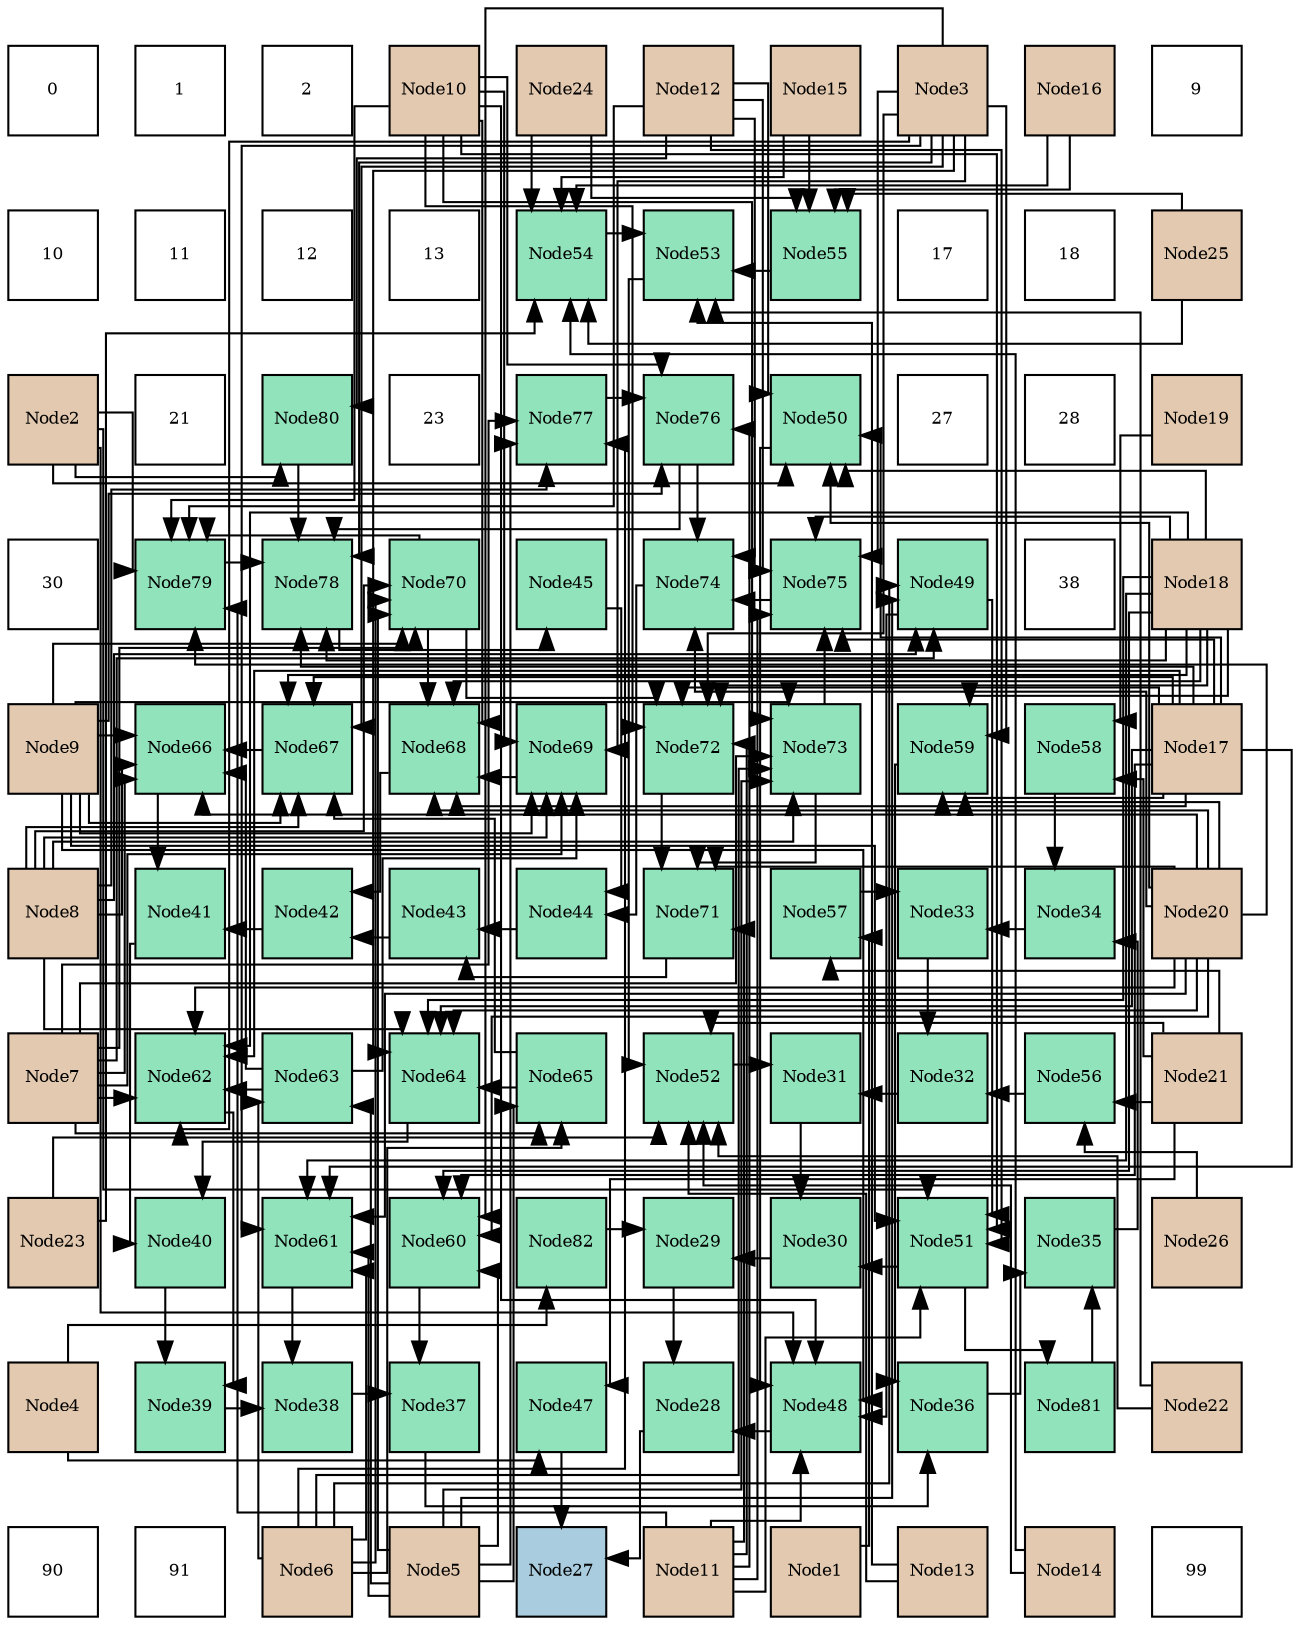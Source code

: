 digraph layout{
 rankdir=TB;
 splines=ortho;
 node [style=filled shape=square fixedsize=true width=0.6];
0[label="0", fontsize=8, fillcolor="#ffffff"];
1[label="1", fontsize=8, fillcolor="#ffffff"];
2[label="2", fontsize=8, fillcolor="#ffffff"];
3[label="Node10", fontsize=8, fillcolor="#e3c9af"];
4[label="Node24", fontsize=8, fillcolor="#e3c9af"];
5[label="Node12", fontsize=8, fillcolor="#e3c9af"];
6[label="Node15", fontsize=8, fillcolor="#e3c9af"];
7[label="Node3", fontsize=8, fillcolor="#e3c9af"];
8[label="Node16", fontsize=8, fillcolor="#e3c9af"];
9[label="9", fontsize=8, fillcolor="#ffffff"];
10[label="10", fontsize=8, fillcolor="#ffffff"];
11[label="11", fontsize=8, fillcolor="#ffffff"];
12[label="12", fontsize=8, fillcolor="#ffffff"];
13[label="13", fontsize=8, fillcolor="#ffffff"];
14[label="Node54", fontsize=8, fillcolor="#91e3bb"];
15[label="Node53", fontsize=8, fillcolor="#91e3bb"];
16[label="Node55", fontsize=8, fillcolor="#91e3bb"];
17[label="17", fontsize=8, fillcolor="#ffffff"];
18[label="18", fontsize=8, fillcolor="#ffffff"];
19[label="Node25", fontsize=8, fillcolor="#e3c9af"];
20[label="Node2", fontsize=8, fillcolor="#e3c9af"];
21[label="21", fontsize=8, fillcolor="#ffffff"];
22[label="Node80", fontsize=8, fillcolor="#91e3bb"];
23[label="23", fontsize=8, fillcolor="#ffffff"];
24[label="Node77", fontsize=8, fillcolor="#91e3bb"];
25[label="Node76", fontsize=8, fillcolor="#91e3bb"];
26[label="Node50", fontsize=8, fillcolor="#91e3bb"];
27[label="27", fontsize=8, fillcolor="#ffffff"];
28[label="28", fontsize=8, fillcolor="#ffffff"];
29[label="Node19", fontsize=8, fillcolor="#e3c9af"];
30[label="30", fontsize=8, fillcolor="#ffffff"];
31[label="Node79", fontsize=8, fillcolor="#91e3bb"];
32[label="Node78", fontsize=8, fillcolor="#91e3bb"];
33[label="Node70", fontsize=8, fillcolor="#91e3bb"];
34[label="Node45", fontsize=8, fillcolor="#91e3bb"];
35[label="Node74", fontsize=8, fillcolor="#91e3bb"];
36[label="Node75", fontsize=8, fillcolor="#91e3bb"];
37[label="Node49", fontsize=8, fillcolor="#91e3bb"];
38[label="38", fontsize=8, fillcolor="#ffffff"];
39[label="Node18", fontsize=8, fillcolor="#e3c9af"];
40[label="Node9", fontsize=8, fillcolor="#e3c9af"];
41[label="Node66", fontsize=8, fillcolor="#91e3bb"];
42[label="Node67", fontsize=8, fillcolor="#91e3bb"];
43[label="Node68", fontsize=8, fillcolor="#91e3bb"];
44[label="Node69", fontsize=8, fillcolor="#91e3bb"];
45[label="Node72", fontsize=8, fillcolor="#91e3bb"];
46[label="Node73", fontsize=8, fillcolor="#91e3bb"];
47[label="Node59", fontsize=8, fillcolor="#91e3bb"];
48[label="Node58", fontsize=8, fillcolor="#91e3bb"];
49[label="Node17", fontsize=8, fillcolor="#e3c9af"];
50[label="Node8", fontsize=8, fillcolor="#e3c9af"];
51[label="Node41", fontsize=8, fillcolor="#91e3bb"];
52[label="Node42", fontsize=8, fillcolor="#91e3bb"];
53[label="Node43", fontsize=8, fillcolor="#91e3bb"];
54[label="Node44", fontsize=8, fillcolor="#91e3bb"];
55[label="Node71", fontsize=8, fillcolor="#91e3bb"];
56[label="Node57", fontsize=8, fillcolor="#91e3bb"];
57[label="Node33", fontsize=8, fillcolor="#91e3bb"];
58[label="Node34", fontsize=8, fillcolor="#91e3bb"];
59[label="Node20", fontsize=8, fillcolor="#e3c9af"];
60[label="Node7", fontsize=8, fillcolor="#e3c9af"];
61[label="Node62", fontsize=8, fillcolor="#91e3bb"];
62[label="Node63", fontsize=8, fillcolor="#91e3bb"];
63[label="Node64", fontsize=8, fillcolor="#91e3bb"];
64[label="Node65", fontsize=8, fillcolor="#91e3bb"];
65[label="Node52", fontsize=8, fillcolor="#91e3bb"];
66[label="Node31", fontsize=8, fillcolor="#91e3bb"];
67[label="Node32", fontsize=8, fillcolor="#91e3bb"];
68[label="Node56", fontsize=8, fillcolor="#91e3bb"];
69[label="Node21", fontsize=8, fillcolor="#e3c9af"];
70[label="Node23", fontsize=8, fillcolor="#e3c9af"];
71[label="Node40", fontsize=8, fillcolor="#91e3bb"];
72[label="Node61", fontsize=8, fillcolor="#91e3bb"];
73[label="Node60", fontsize=8, fillcolor="#91e3bb"];
74[label="Node82", fontsize=8, fillcolor="#91e3bb"];
75[label="Node29", fontsize=8, fillcolor="#91e3bb"];
76[label="Node30", fontsize=8, fillcolor="#91e3bb"];
77[label="Node51", fontsize=8, fillcolor="#91e3bb"];
78[label="Node35", fontsize=8, fillcolor="#91e3bb"];
79[label="Node26", fontsize=8, fillcolor="#e3c9af"];
80[label="Node4", fontsize=8, fillcolor="#e3c9af"];
81[label="Node39", fontsize=8, fillcolor="#91e3bb"];
82[label="Node38", fontsize=8, fillcolor="#91e3bb"];
83[label="Node37", fontsize=8, fillcolor="#91e3bb"];
84[label="Node47", fontsize=8, fillcolor="#91e3bb"];
85[label="Node28", fontsize=8, fillcolor="#91e3bb"];
86[label="Node48", fontsize=8, fillcolor="#91e3bb"];
87[label="Node36", fontsize=8, fillcolor="#91e3bb"];
88[label="Node81", fontsize=8, fillcolor="#91e3bb"];
89[label="Node22", fontsize=8, fillcolor="#e3c9af"];
90[label="90", fontsize=8, fillcolor="#ffffff"];
91[label="91", fontsize=8, fillcolor="#ffffff"];
92[label="Node6", fontsize=8, fillcolor="#e3c9af"];
93[label="Node5", fontsize=8, fillcolor="#e3c9af"];
94[label="Node27", fontsize=8, fillcolor="#a9ccde"];
95[label="Node11", fontsize=8, fillcolor="#e3c9af"];
96[label="Node1", fontsize=8, fillcolor="#e3c9af"];
97[label="Node13", fontsize=8, fillcolor="#e3c9af"];
98[label="Node14", fontsize=8, fillcolor="#e3c9af"];
99[label="99", fontsize=8, fillcolor="#ffffff"];
edge [constraint=false, style=vis];85 -> 94;
84 -> 94;
75 -> 85;
86 -> 85;
76 -> 75;
74 -> 75;
66 -> 76;
77 -> 76;
67 -> 66;
65 -> 66;
57 -> 67;
68 -> 67;
58 -> 57;
56 -> 57;
78 -> 58;
48 -> 58;
87 -> 78;
88 -> 78;
83 -> 87;
47 -> 87;
82 -> 83;
73 -> 83;
81 -> 82;
72 -> 82;
71 -> 81;
61 -> 81;
51 -> 71;
63 -> 71;
52 -> 51;
41 -> 51;
53 -> 52;
43 -> 52;
54 -> 53;
55 -> 53;
34 -> 54;
35 -> 54;
32 -> 34;
15 -> 65;
97 -> 65;
98 -> 65;
69 -> 65;
89 -> 65;
70 -> 65;
42 -> 41;
62 -> 41;
60 -> 41;
50 -> 41;
40 -> 41;
59 -> 41;
44 -> 43;
33 -> 43;
3 -> 43;
49 -> 43;
39 -> 43;
59 -> 43;
45 -> 55;
46 -> 55;
95 -> 55;
59 -> 55;
36 -> 35;
25 -> 35;
5 -> 35;
59 -> 35;
25 -> 32;
31 -> 32;
22 -> 32;
7 -> 32;
49 -> 32;
39 -> 32;
77 -> 88;
37 -> 86;
26 -> 86;
20 -> 86;
40 -> 86;
3 -> 86;
95 -> 86;
37 -> 77;
20 -> 77;
40 -> 77;
3 -> 77;
95 -> 77;
5 -> 77;
14 -> 15;
16 -> 15;
97 -> 15;
89 -> 15;
62 -> 61;
7 -> 61;
60 -> 61;
49 -> 61;
39 -> 61;
59 -> 61;
64 -> 63;
7 -> 63;
50 -> 63;
49 -> 63;
39 -> 63;
59 -> 63;
64 -> 42;
7 -> 42;
50 -> 42;
40 -> 42;
49 -> 42;
39 -> 42;
62 -> 44;
7 -> 44;
60 -> 44;
50 -> 44;
40 -> 44;
3 -> 44;
33 -> 45;
7 -> 45;
3 -> 45;
95 -> 45;
49 -> 45;
39 -> 45;
46 -> 36;
7 -> 36;
95 -> 36;
5 -> 36;
49 -> 36;
39 -> 36;
24 -> 25;
40 -> 25;
3 -> 25;
95 -> 25;
33 -> 31;
20 -> 31;
3 -> 31;
95 -> 31;
5 -> 31;
59 -> 31;
80 -> 84;
69 -> 84;
93 -> 37;
92 -> 37;
60 -> 37;
50 -> 37;
20 -> 26;
5 -> 26;
49 -> 26;
39 -> 26;
59 -> 26;
98 -> 14;
6 -> 14;
8 -> 14;
70 -> 14;
4 -> 14;
19 -> 14;
6 -> 16;
8 -> 16;
4 -> 16;
19 -> 16;
69 -> 68;
79 -> 68;
96 -> 56;
69 -> 56;
29 -> 48;
69 -> 48;
7 -> 47;
49 -> 47;
39 -> 47;
59 -> 47;
7 -> 73;
93 -> 73;
49 -> 73;
39 -> 73;
59 -> 73;
7 -> 72;
93 -> 72;
92 -> 72;
49 -> 72;
39 -> 72;
59 -> 72;
93 -> 62;
92 -> 62;
93 -> 64;
92 -> 64;
60 -> 64;
93 -> 33;
92 -> 33;
60 -> 33;
50 -> 33;
40 -> 33;
93 -> 46;
92 -> 46;
60 -> 46;
50 -> 46;
40 -> 46;
3 -> 46;
93 -> 24;
92 -> 24;
60 -> 24;
50 -> 24;
20 -> 22;
5 -> 22;
80 -> 74;
edge [constraint=true, style=invis];
0 -> 10 -> 20 -> 30 -> 40 -> 50 -> 60 -> 70 -> 80 -> 90;
1 -> 11 -> 21 -> 31 -> 41 -> 51 -> 61 -> 71 -> 81 -> 91;
2 -> 12 -> 22 -> 32 -> 42 -> 52 -> 62 -> 72 -> 82 -> 92;
3 -> 13 -> 23 -> 33 -> 43 -> 53 -> 63 -> 73 -> 83 -> 93;
4 -> 14 -> 24 -> 34 -> 44 -> 54 -> 64 -> 74 -> 84 -> 94;
5 -> 15 -> 25 -> 35 -> 45 -> 55 -> 65 -> 75 -> 85 -> 95;
6 -> 16 -> 26 -> 36 -> 46 -> 56 -> 66 -> 76 -> 86 -> 96;
7 -> 17 -> 27 -> 37 -> 47 -> 57 -> 67 -> 77 -> 87 -> 97;
8 -> 18 -> 28 -> 38 -> 48 -> 58 -> 68 -> 78 -> 88 -> 98;
9 -> 19 -> 29 -> 39 -> 49 -> 59 -> 69 -> 79 -> 89 -> 99;
rank = same {0 -> 1 -> 2 -> 3 -> 4 -> 5 -> 6 -> 7 -> 8 -> 9};
rank = same {10 -> 11 -> 12 -> 13 -> 14 -> 15 -> 16 -> 17 -> 18 -> 19};
rank = same {20 -> 21 -> 22 -> 23 -> 24 -> 25 -> 26 -> 27 -> 28 -> 29};
rank = same {30 -> 31 -> 32 -> 33 -> 34 -> 35 -> 36 -> 37 -> 38 -> 39};
rank = same {40 -> 41 -> 42 -> 43 -> 44 -> 45 -> 46 -> 47 -> 48 -> 49};
rank = same {50 -> 51 -> 52 -> 53 -> 54 -> 55 -> 56 -> 57 -> 58 -> 59};
rank = same {60 -> 61 -> 62 -> 63 -> 64 -> 65 -> 66 -> 67 -> 68 -> 69};
rank = same {70 -> 71 -> 72 -> 73 -> 74 -> 75 -> 76 -> 77 -> 78 -> 79};
rank = same {80 -> 81 -> 82 -> 83 -> 84 -> 85 -> 86 -> 87 -> 88 -> 89};
rank = same {90 -> 91 -> 92 -> 93 -> 94 -> 95 -> 96 -> 97 -> 98 -> 99};
}